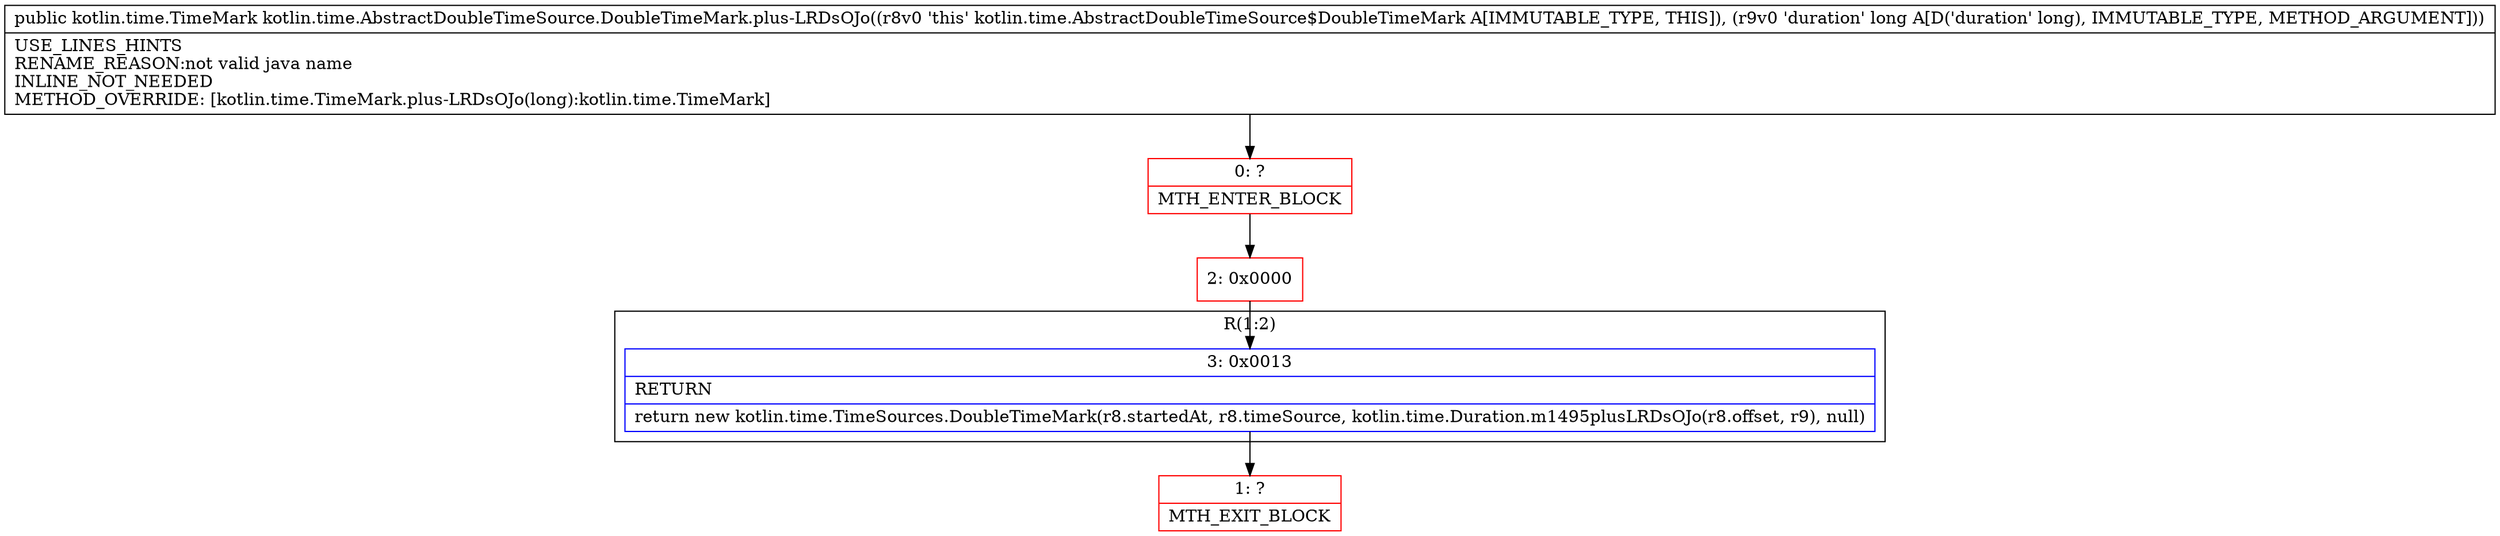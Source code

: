 digraph "CFG forkotlin.time.AbstractDoubleTimeSource.DoubleTimeMark.plus\-LRDsOJo(J)Lkotlin\/time\/TimeMark;" {
subgraph cluster_Region_1406630382 {
label = "R(1:2)";
node [shape=record,color=blue];
Node_3 [shape=record,label="{3\:\ 0x0013|RETURN\l|return new kotlin.time.TimeSources.DoubleTimeMark(r8.startedAt, r8.timeSource, kotlin.time.Duration.m1495plusLRDsOJo(r8.offset, r9), null)\l}"];
}
Node_0 [shape=record,color=red,label="{0\:\ ?|MTH_ENTER_BLOCK\l}"];
Node_2 [shape=record,color=red,label="{2\:\ 0x0000}"];
Node_1 [shape=record,color=red,label="{1\:\ ?|MTH_EXIT_BLOCK\l}"];
MethodNode[shape=record,label="{public kotlin.time.TimeMark kotlin.time.AbstractDoubleTimeSource.DoubleTimeMark.plus\-LRDsOJo((r8v0 'this' kotlin.time.AbstractDoubleTimeSource$DoubleTimeMark A[IMMUTABLE_TYPE, THIS]), (r9v0 'duration' long A[D('duration' long), IMMUTABLE_TYPE, METHOD_ARGUMENT]))  | USE_LINES_HINTS\lRENAME_REASON:not valid java name\lINLINE_NOT_NEEDED\lMETHOD_OVERRIDE: [kotlin.time.TimeMark.plus\-LRDsOJo(long):kotlin.time.TimeMark]\l}"];
MethodNode -> Node_0;Node_3 -> Node_1;
Node_0 -> Node_2;
Node_2 -> Node_3;
}

